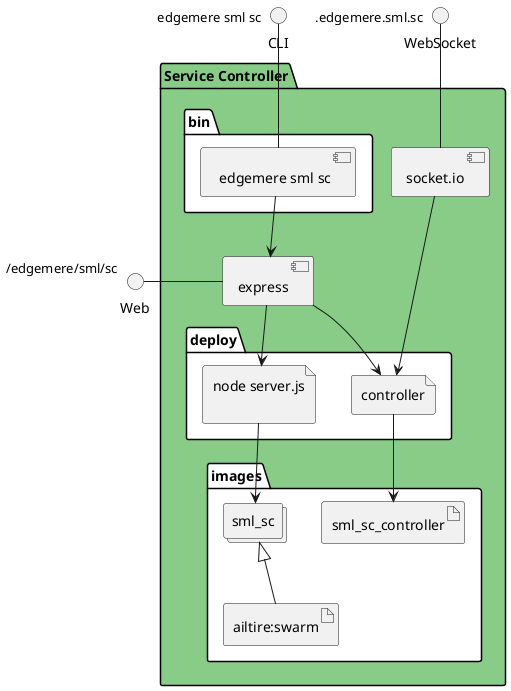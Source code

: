 @startuml
  interface CLI
  interface Web
  interface WebSocket
package "Service Controller" #88cc88 {
  component express as REST
  component socket.io as socket
  folder bin #ffffff {
    component " edgemere sml sc" as binName
  }
  binName --> REST

  folder deploy #ffffff {
      file "node server.js\n" as sml_sc_container
      REST --> sml_sc_container

  
    file "controller" as controller_container
    REST --> controller_container
    socket ---> controller_container
  
  }
  folder images #ffffff {
    collections "sml_sc" as sml_scimage
    artifact "ailtire:swarm" as ailtireswarm
    sml_scimage <|-- ailtireswarm
    sml_sc_container --> sml_scimage

  
      artifact "sml_sc_controller" as sml_sc_controller
      controller_container --> sml_sc_controller
    
  }
}
CLI " edgemere sml sc" -- binName
Web "/edgemere/sml/sc" - REST
WebSocket ".edgemere.sml.sc" -- socket

@enduml
